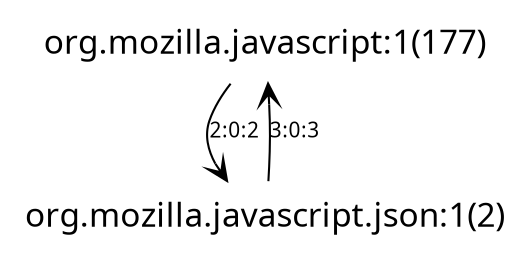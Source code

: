 digraph javascript_2_javascript_json { 
 node [shape=plaintext, fontname=Skia, fontsize=16] 
edge [fontname=Skia, fontsize = 10];
1[ label="org.mozilla.javascript:1(177)"];
0[ label="org.mozilla.javascript.json:1(2)"];
0->1[color="black", arrowhead="vee", label = "3:0:3"];
1->0[color="black", arrowhead="vee", label = "2:0:2"]
}